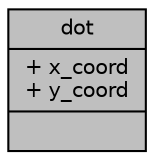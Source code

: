 digraph "dot"
{
 // LATEX_PDF_SIZE
  edge [fontname="Helvetica",fontsize="10",labelfontname="Helvetica",labelfontsize="10"];
  node [fontname="Helvetica",fontsize="10",shape=record];
  Node1 [label="{dot\n|+ x_coord\l+ y_coord\l|}",height=0.2,width=0.4,color="black", fillcolor="grey75", style="filled", fontcolor="black",tooltip=" "];
}
